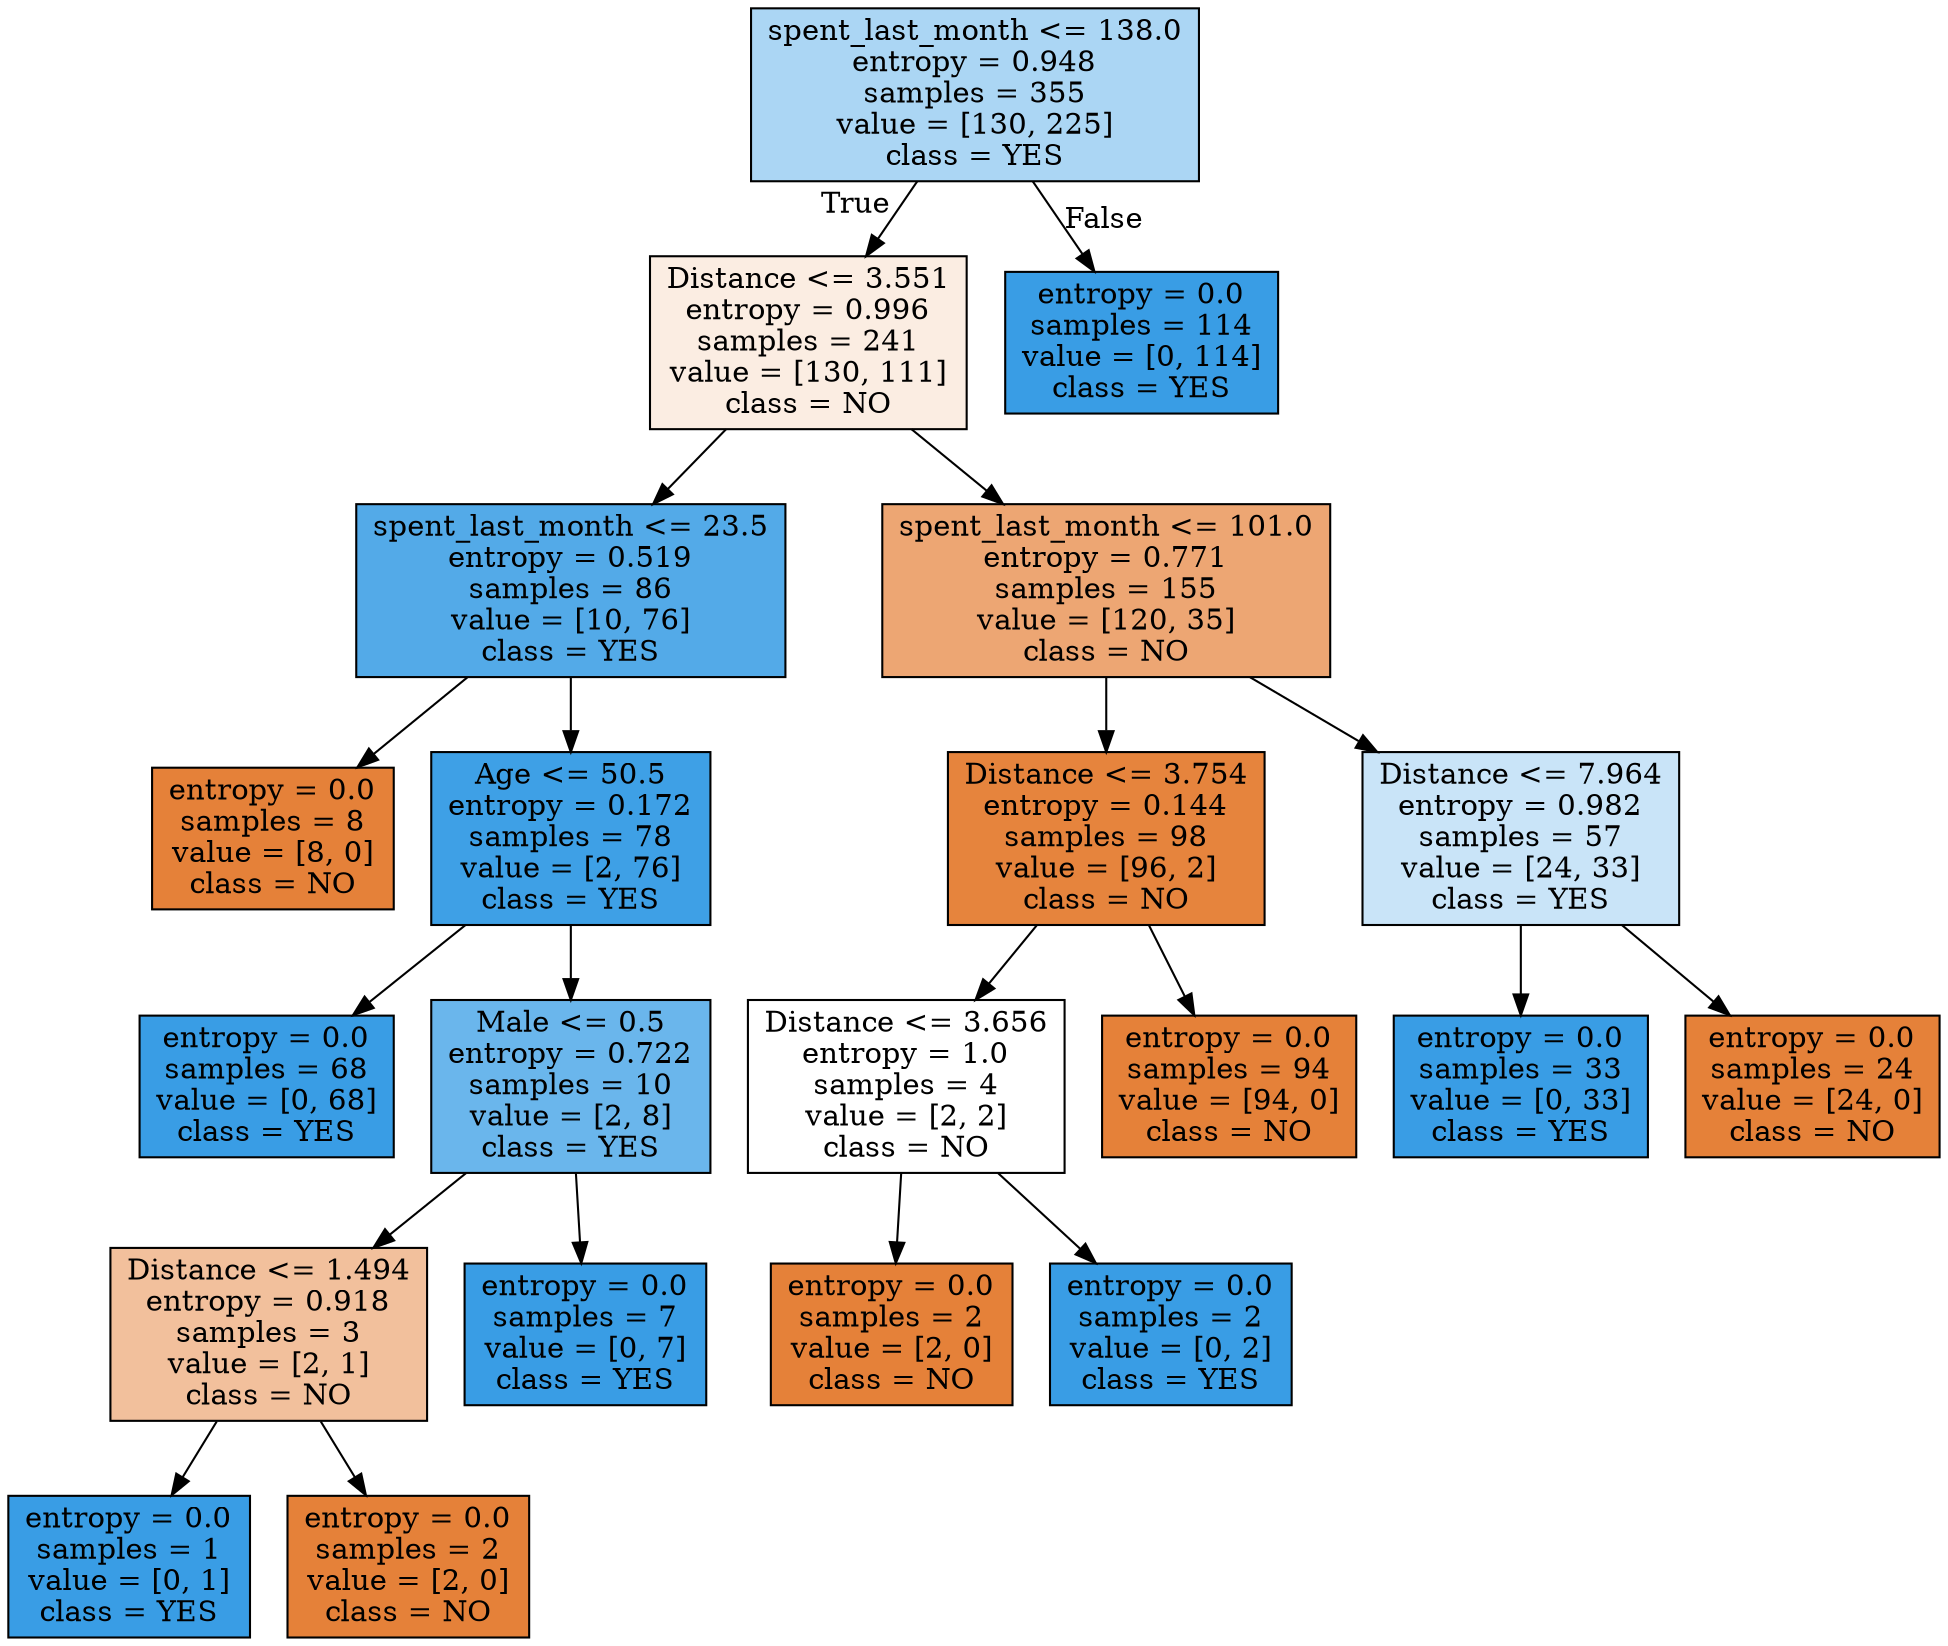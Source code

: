 digraph Tree {
node [shape=box, style="filled", color="black"] ;
0 [label="spent_last_month <= 138.0\nentropy = 0.948\nsamples = 355\nvalue = [130, 225]\nclass = YES", fillcolor="#abd6f4"] ;
1 [label="Distance <= 3.551\nentropy = 0.996\nsamples = 241\nvalue = [130, 111]\nclass = NO", fillcolor="#fbede2"] ;
0 -> 1 [labeldistance=2.5, labelangle=45, headlabel="True"] ;
2 [label="spent_last_month <= 23.5\nentropy = 0.519\nsamples = 86\nvalue = [10, 76]\nclass = YES", fillcolor="#53aae8"] ;
1 -> 2 ;
3 [label="entropy = 0.0\nsamples = 8\nvalue = [8, 0]\nclass = NO", fillcolor="#e58139"] ;
2 -> 3 ;
4 [label="Age <= 50.5\nentropy = 0.172\nsamples = 78\nvalue = [2, 76]\nclass = YES", fillcolor="#3ea0e6"] ;
2 -> 4 ;
5 [label="entropy = 0.0\nsamples = 68\nvalue = [0, 68]\nclass = YES", fillcolor="#399de5"] ;
4 -> 5 ;
6 [label="Male <= 0.5\nentropy = 0.722\nsamples = 10\nvalue = [2, 8]\nclass = YES", fillcolor="#6ab6ec"] ;
4 -> 6 ;
7 [label="Distance <= 1.494\nentropy = 0.918\nsamples = 3\nvalue = [2, 1]\nclass = NO", fillcolor="#f2c09c"] ;
6 -> 7 ;
8 [label="entropy = 0.0\nsamples = 1\nvalue = [0, 1]\nclass = YES", fillcolor="#399de5"] ;
7 -> 8 ;
9 [label="entropy = 0.0\nsamples = 2\nvalue = [2, 0]\nclass = NO", fillcolor="#e58139"] ;
7 -> 9 ;
10 [label="entropy = 0.0\nsamples = 7\nvalue = [0, 7]\nclass = YES", fillcolor="#399de5"] ;
6 -> 10 ;
11 [label="spent_last_month <= 101.0\nentropy = 0.771\nsamples = 155\nvalue = [120, 35]\nclass = NO", fillcolor="#eda673"] ;
1 -> 11 ;
12 [label="Distance <= 3.754\nentropy = 0.144\nsamples = 98\nvalue = [96, 2]\nclass = NO", fillcolor="#e6843d"] ;
11 -> 12 ;
13 [label="Distance <= 3.656\nentropy = 1.0\nsamples = 4\nvalue = [2, 2]\nclass = NO", fillcolor="#ffffff"] ;
12 -> 13 ;
14 [label="entropy = 0.0\nsamples = 2\nvalue = [2, 0]\nclass = NO", fillcolor="#e58139"] ;
13 -> 14 ;
15 [label="entropy = 0.0\nsamples = 2\nvalue = [0, 2]\nclass = YES", fillcolor="#399de5"] ;
13 -> 15 ;
16 [label="entropy = 0.0\nsamples = 94\nvalue = [94, 0]\nclass = NO", fillcolor="#e58139"] ;
12 -> 16 ;
17 [label="Distance <= 7.964\nentropy = 0.982\nsamples = 57\nvalue = [24, 33]\nclass = YES", fillcolor="#c9e4f8"] ;
11 -> 17 ;
18 [label="entropy = 0.0\nsamples = 33\nvalue = [0, 33]\nclass = YES", fillcolor="#399de5"] ;
17 -> 18 ;
19 [label="entropy = 0.0\nsamples = 24\nvalue = [24, 0]\nclass = NO", fillcolor="#e58139"] ;
17 -> 19 ;
20 [label="entropy = 0.0\nsamples = 114\nvalue = [0, 114]\nclass = YES", fillcolor="#399de5"] ;
0 -> 20 [labeldistance=2.5, labelangle=-45, headlabel="False"] ;
}